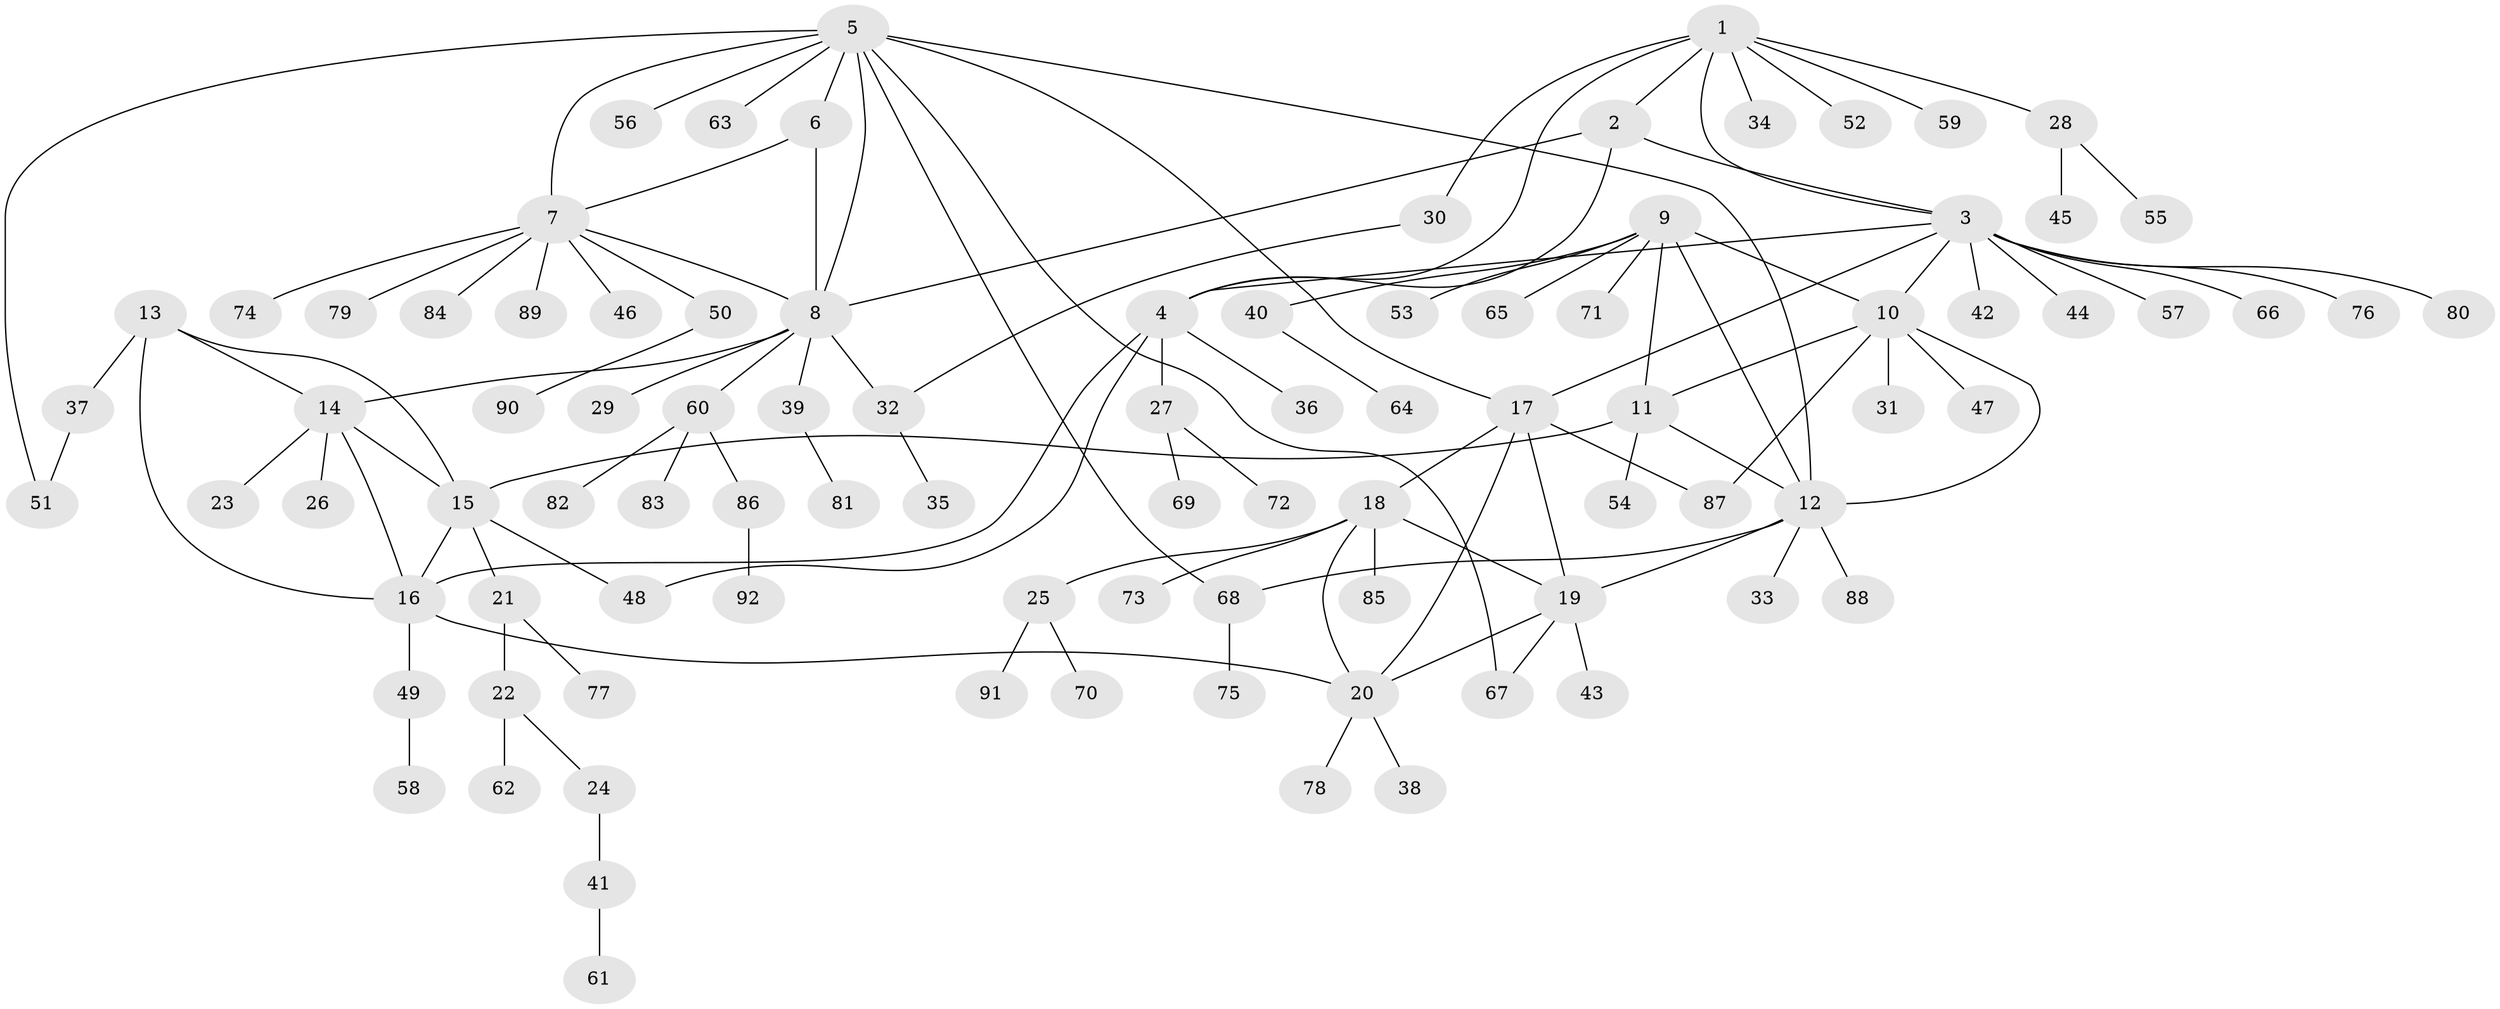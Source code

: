// coarse degree distribution, {5: 0.1111111111111111, 6: 0.037037037037037035, 4: 0.14814814814814814, 1: 0.6666666666666666, 13: 0.037037037037037035}
// Generated by graph-tools (version 1.1) at 2025/58/03/04/25 21:58:52]
// undirected, 92 vertices, 118 edges
graph export_dot {
graph [start="1"]
  node [color=gray90,style=filled];
  1;
  2;
  3;
  4;
  5;
  6;
  7;
  8;
  9;
  10;
  11;
  12;
  13;
  14;
  15;
  16;
  17;
  18;
  19;
  20;
  21;
  22;
  23;
  24;
  25;
  26;
  27;
  28;
  29;
  30;
  31;
  32;
  33;
  34;
  35;
  36;
  37;
  38;
  39;
  40;
  41;
  42;
  43;
  44;
  45;
  46;
  47;
  48;
  49;
  50;
  51;
  52;
  53;
  54;
  55;
  56;
  57;
  58;
  59;
  60;
  61;
  62;
  63;
  64;
  65;
  66;
  67;
  68;
  69;
  70;
  71;
  72;
  73;
  74;
  75;
  76;
  77;
  78;
  79;
  80;
  81;
  82;
  83;
  84;
  85;
  86;
  87;
  88;
  89;
  90;
  91;
  92;
  1 -- 2;
  1 -- 3;
  1 -- 4;
  1 -- 28;
  1 -- 30;
  1 -- 34;
  1 -- 52;
  1 -- 59;
  2 -- 3;
  2 -- 4;
  2 -- 8;
  3 -- 4;
  3 -- 10;
  3 -- 17;
  3 -- 42;
  3 -- 44;
  3 -- 57;
  3 -- 66;
  3 -- 76;
  3 -- 80;
  4 -- 16;
  4 -- 27;
  4 -- 36;
  4 -- 48;
  5 -- 6;
  5 -- 7;
  5 -- 8;
  5 -- 12;
  5 -- 17;
  5 -- 51;
  5 -- 56;
  5 -- 63;
  5 -- 67;
  5 -- 68;
  6 -- 7;
  6 -- 8;
  7 -- 8;
  7 -- 46;
  7 -- 50;
  7 -- 74;
  7 -- 79;
  7 -- 84;
  7 -- 89;
  8 -- 14;
  8 -- 29;
  8 -- 32;
  8 -- 39;
  8 -- 60;
  9 -- 10;
  9 -- 11;
  9 -- 12;
  9 -- 40;
  9 -- 53;
  9 -- 65;
  9 -- 71;
  10 -- 11;
  10 -- 12;
  10 -- 31;
  10 -- 47;
  10 -- 87;
  11 -- 12;
  11 -- 15;
  11 -- 54;
  12 -- 19;
  12 -- 33;
  12 -- 68;
  12 -- 88;
  13 -- 14;
  13 -- 15;
  13 -- 16;
  13 -- 37;
  14 -- 15;
  14 -- 16;
  14 -- 23;
  14 -- 26;
  15 -- 16;
  15 -- 21;
  15 -- 48;
  16 -- 20;
  16 -- 49;
  17 -- 18;
  17 -- 19;
  17 -- 20;
  17 -- 87;
  18 -- 19;
  18 -- 20;
  18 -- 25;
  18 -- 73;
  18 -- 85;
  19 -- 20;
  19 -- 43;
  19 -- 67;
  20 -- 38;
  20 -- 78;
  21 -- 22;
  21 -- 77;
  22 -- 24;
  22 -- 62;
  24 -- 41;
  25 -- 70;
  25 -- 91;
  27 -- 69;
  27 -- 72;
  28 -- 45;
  28 -- 55;
  30 -- 32;
  32 -- 35;
  37 -- 51;
  39 -- 81;
  40 -- 64;
  41 -- 61;
  49 -- 58;
  50 -- 90;
  60 -- 82;
  60 -- 83;
  60 -- 86;
  68 -- 75;
  86 -- 92;
}
